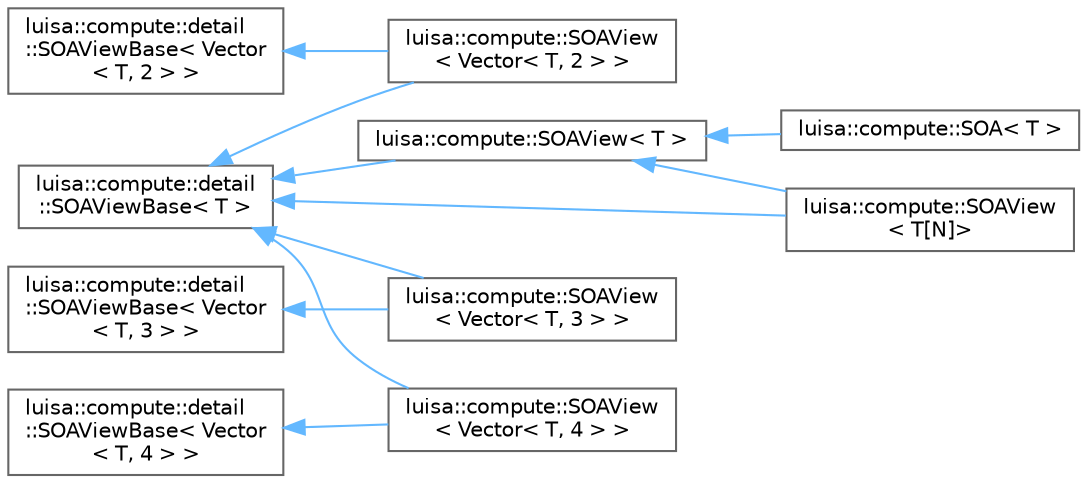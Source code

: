 digraph "类继承关系图"
{
 // LATEX_PDF_SIZE
  bgcolor="transparent";
  edge [fontname=Helvetica,fontsize=10,labelfontname=Helvetica,labelfontsize=10];
  node [fontname=Helvetica,fontsize=10,shape=box,height=0.2,width=0.4];
  rankdir="LR";
  Node0 [id="Node000000",label="luisa::compute::detail\l::SOAViewBase\< T \>",height=0.2,width=0.4,color="grey40", fillcolor="white", style="filled",URL="$classluisa_1_1compute_1_1detail_1_1_s_o_a_view_base.html",tooltip=" "];
  Node0 -> Node1 [id="edge1350_Node000000_Node000001",dir="back",color="steelblue1",style="solid",tooltip=" "];
  Node1 [id="Node000001",label="luisa::compute::SOAView\l\< T[N]\>",height=0.2,width=0.4,color="grey40", fillcolor="white", style="filled",URL="$classluisa_1_1compute_1_1_s_o_a_view_3_01_t_0f_n_0e_4.html",tooltip=" "];
  Node0 -> Node4 [id="edge1351_Node000000_Node000004",dir="back",color="steelblue1",style="solid",tooltip=" "];
  Node4 [id="Node000004",label="luisa::compute::SOAView\l\< Vector\< T, 2 \> \>",height=0.2,width=0.4,color="grey40", fillcolor="white", style="filled",URL="$classluisa_1_1compute_1_1_s_o_a_view_3_01_vector_3_01_t_00_012_01_4_01_4.html",tooltip=" "];
  Node0 -> Node6 [id="edge1352_Node000000_Node000006",dir="back",color="steelblue1",style="solid",tooltip=" "];
  Node6 [id="Node000006",label="luisa::compute::SOAView\l\< Vector\< T, 3 \> \>",height=0.2,width=0.4,color="grey40", fillcolor="white", style="filled",URL="$classluisa_1_1compute_1_1_s_o_a_view_3_01_vector_3_01_t_00_013_01_4_01_4.html",tooltip=" "];
  Node0 -> Node8 [id="edge1353_Node000000_Node000008",dir="back",color="steelblue1",style="solid",tooltip=" "];
  Node8 [id="Node000008",label="luisa::compute::SOAView\l\< Vector\< T, 4 \> \>",height=0.2,width=0.4,color="grey40", fillcolor="white", style="filled",URL="$classluisa_1_1compute_1_1_s_o_a_view_3_01_vector_3_01_t_00_014_01_4_01_4.html",tooltip=" "];
  Node0 -> Node2 [id="edge1354_Node000000_Node000002",dir="back",color="steelblue1",style="solid",tooltip=" "];
  Node2 [id="Node000002",label="luisa::compute::SOAView\< T \>",height=0.2,width=0.4,color="grey40", fillcolor="white", style="filled",URL="$classluisa_1_1compute_1_1_s_o_a_view.html",tooltip=" "];
  Node2 -> Node3 [id="edge1355_Node000002_Node000003",dir="back",color="steelblue1",style="solid",tooltip=" "];
  Node3 [id="Node000003",label="luisa::compute::SOA\< T \>",height=0.2,width=0.4,color="grey40", fillcolor="white", style="filled",URL="$classluisa_1_1compute_1_1_s_o_a.html",tooltip=" "];
  Node2 -> Node1 [id="edge1356_Node000002_Node000001",dir="back",color="steelblue1",style="solid",tooltip=" "];
  Node5 [id="Node000005",label="luisa::compute::detail\l::SOAViewBase\< Vector\l\< T, 2 \> \>",height=0.2,width=0.4,color="grey40", fillcolor="white", style="filled",URL="$classluisa_1_1compute_1_1detail_1_1_s_o_a_view_base.html",tooltip=" "];
  Node5 -> Node4 [id="edge1357_Node000005_Node000004",dir="back",color="steelblue1",style="solid",tooltip=" "];
  Node7 [id="Node000007",label="luisa::compute::detail\l::SOAViewBase\< Vector\l\< T, 3 \> \>",height=0.2,width=0.4,color="grey40", fillcolor="white", style="filled",URL="$classluisa_1_1compute_1_1detail_1_1_s_o_a_view_base.html",tooltip=" "];
  Node7 -> Node6 [id="edge1358_Node000007_Node000006",dir="back",color="steelblue1",style="solid",tooltip=" "];
  Node9 [id="Node000009",label="luisa::compute::detail\l::SOAViewBase\< Vector\l\< T, 4 \> \>",height=0.2,width=0.4,color="grey40", fillcolor="white", style="filled",URL="$classluisa_1_1compute_1_1detail_1_1_s_o_a_view_base.html",tooltip=" "];
  Node9 -> Node8 [id="edge1359_Node000009_Node000008",dir="back",color="steelblue1",style="solid",tooltip=" "];
}
